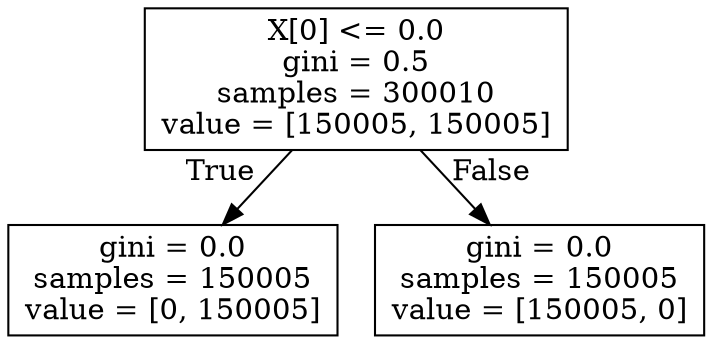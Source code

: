 digraph Tree {
node [shape=box] ;
0 [label="X[0] <= 0.0\ngini = 0.5\nsamples = 300010\nvalue = [150005, 150005]"] ;
1 [label="gini = 0.0\nsamples = 150005\nvalue = [0, 150005]"] ;
0 -> 1 [labeldistance=2.5, labelangle=45, headlabel="True"] ;
2 [label="gini = 0.0\nsamples = 150005\nvalue = [150005, 0]"] ;
0 -> 2 [labeldistance=2.5, labelangle=-45, headlabel="False"] ;
}